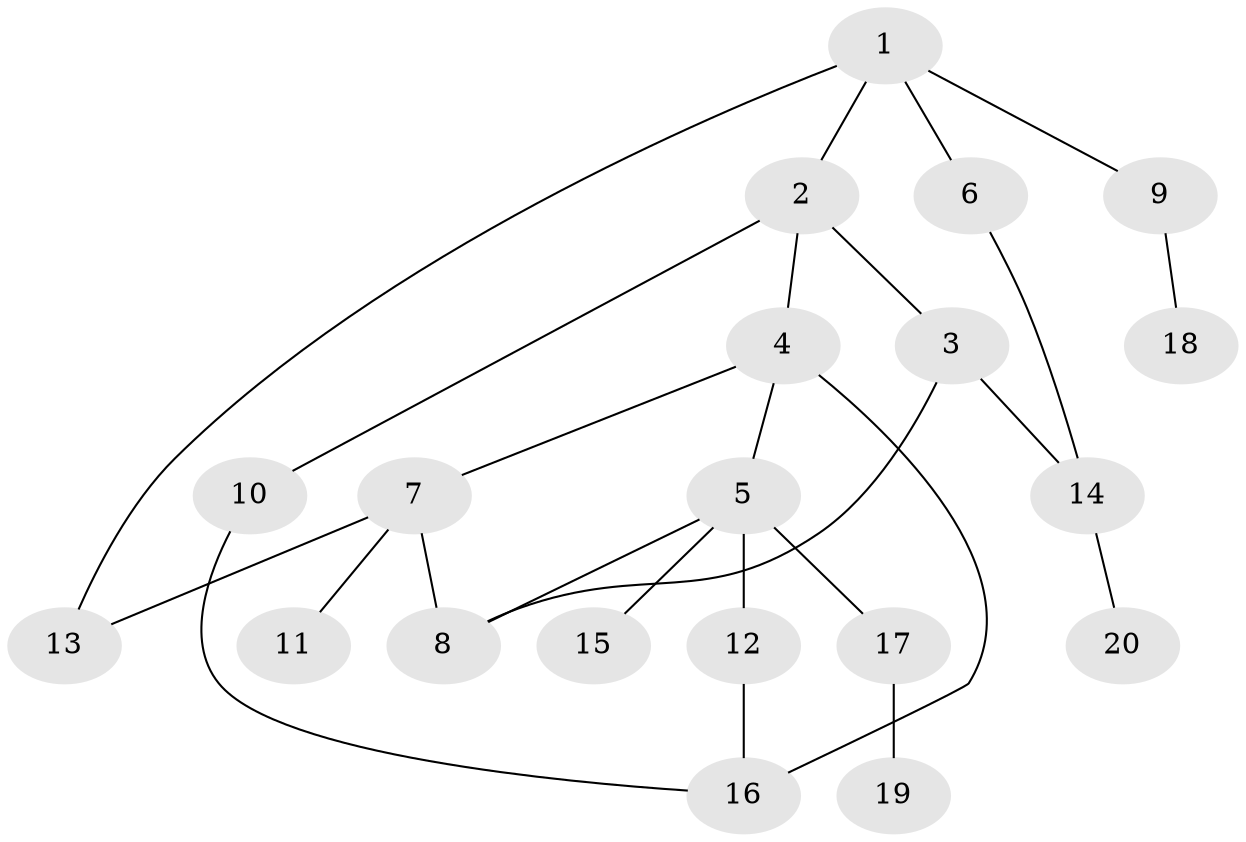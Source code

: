 // Generated by graph-tools (version 1.1) at 2025/46/02/15/25 05:46:28]
// undirected, 20 vertices, 25 edges
graph export_dot {
graph [start="1"]
  node [color=gray90,style=filled];
  1;
  2;
  3;
  4;
  5;
  6;
  7;
  8;
  9;
  10;
  11;
  12;
  13;
  14;
  15;
  16;
  17;
  18;
  19;
  20;
  1 -- 2;
  1 -- 6;
  1 -- 9;
  1 -- 13;
  2 -- 3;
  2 -- 4;
  2 -- 10;
  3 -- 8;
  3 -- 14;
  4 -- 5;
  4 -- 7;
  4 -- 16;
  5 -- 12;
  5 -- 15;
  5 -- 17;
  5 -- 8;
  6 -- 14;
  7 -- 11;
  7 -- 13;
  7 -- 8;
  9 -- 18;
  10 -- 16;
  12 -- 16;
  14 -- 20;
  17 -- 19;
}
